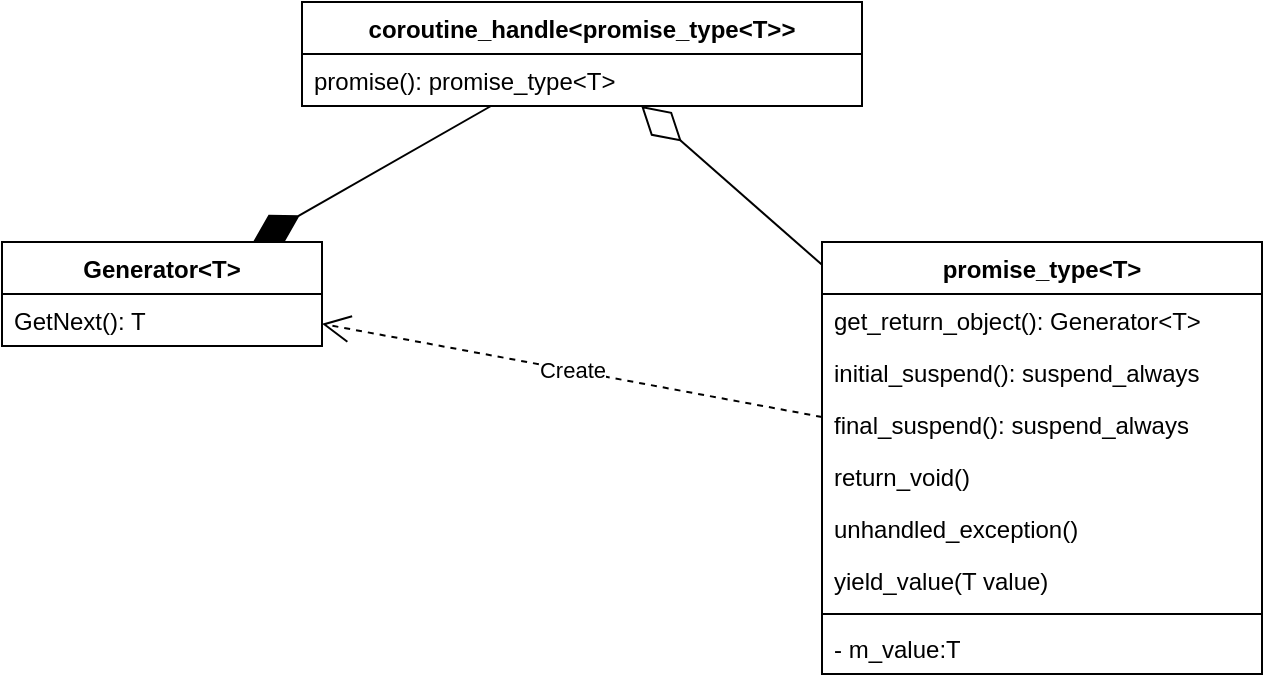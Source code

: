 <mxfile version="26.2.2">
  <diagram name="Page-1" id="fsbsg_U9sXaDe7JeezM7">
    <mxGraphModel dx="985" dy="580" grid="1" gridSize="10" guides="1" tooltips="1" connect="1" arrows="1" fold="1" page="1" pageScale="1" pageWidth="850" pageHeight="1100" math="0" shadow="0">
      <root>
        <mxCell id="0" />
        <mxCell id="1" parent="0" />
        <mxCell id="-YdKYwR0ujbfBtD2pVS5-1" value="Generator&amp;lt;T&amp;gt;" style="swimlane;fontStyle=1;align=center;verticalAlign=top;childLayout=stackLayout;horizontal=1;startSize=26;horizontalStack=0;resizeParent=1;resizeParentMax=0;resizeLast=0;collapsible=1;marginBottom=0;whiteSpace=wrap;html=1;" vertex="1" parent="1">
          <mxGeometry x="70" y="280" width="160" height="52" as="geometry" />
        </mxCell>
        <mxCell id="-YdKYwR0ujbfBtD2pVS5-9" value="GetNext(): T" style="text;strokeColor=none;fillColor=none;align=left;verticalAlign=top;spacingLeft=4;spacingRight=4;overflow=hidden;rotatable=0;points=[[0,0.5],[1,0.5]];portConstraint=eastwest;whiteSpace=wrap;html=1;" vertex="1" parent="-YdKYwR0ujbfBtD2pVS5-1">
          <mxGeometry y="26" width="160" height="26" as="geometry" />
        </mxCell>
        <mxCell id="-YdKYwR0ujbfBtD2pVS5-5" value="promise_type&amp;lt;T&amp;gt;" style="swimlane;fontStyle=1;align=center;verticalAlign=top;childLayout=stackLayout;horizontal=1;startSize=26;horizontalStack=0;resizeParent=1;resizeParentMax=0;resizeLast=0;collapsible=1;marginBottom=0;whiteSpace=wrap;html=1;" vertex="1" parent="1">
          <mxGeometry x="480" y="280" width="220" height="216" as="geometry" />
        </mxCell>
        <mxCell id="-YdKYwR0ujbfBtD2pVS5-6" value="get_return_object(): Generator&amp;lt;T&amp;gt;" style="text;strokeColor=none;fillColor=none;align=left;verticalAlign=top;spacingLeft=4;spacingRight=4;overflow=hidden;rotatable=0;points=[[0,0.5],[1,0.5]];portConstraint=eastwest;whiteSpace=wrap;html=1;" vertex="1" parent="-YdKYwR0ujbfBtD2pVS5-5">
          <mxGeometry y="26" width="220" height="26" as="geometry" />
        </mxCell>
        <mxCell id="-YdKYwR0ujbfBtD2pVS5-18" value="initial_suspend(): suspend_always" style="text;strokeColor=none;fillColor=none;align=left;verticalAlign=top;spacingLeft=4;spacingRight=4;overflow=hidden;rotatable=0;points=[[0,0.5],[1,0.5]];portConstraint=eastwest;whiteSpace=wrap;html=1;" vertex="1" parent="-YdKYwR0ujbfBtD2pVS5-5">
          <mxGeometry y="52" width="220" height="26" as="geometry" />
        </mxCell>
        <mxCell id="-YdKYwR0ujbfBtD2pVS5-19" value="final_suspend(): suspend_always" style="text;strokeColor=none;fillColor=none;align=left;verticalAlign=top;spacingLeft=4;spacingRight=4;overflow=hidden;rotatable=0;points=[[0,0.5],[1,0.5]];portConstraint=eastwest;whiteSpace=wrap;html=1;" vertex="1" parent="-YdKYwR0ujbfBtD2pVS5-5">
          <mxGeometry y="78" width="220" height="26" as="geometry" />
        </mxCell>
        <mxCell id="-YdKYwR0ujbfBtD2pVS5-20" value="return_void()" style="text;strokeColor=none;fillColor=none;align=left;verticalAlign=top;spacingLeft=4;spacingRight=4;overflow=hidden;rotatable=0;points=[[0,0.5],[1,0.5]];portConstraint=eastwest;whiteSpace=wrap;html=1;" vertex="1" parent="-YdKYwR0ujbfBtD2pVS5-5">
          <mxGeometry y="104" width="220" height="26" as="geometry" />
        </mxCell>
        <mxCell id="-YdKYwR0ujbfBtD2pVS5-21" value="unhandled_exception()" style="text;strokeColor=none;fillColor=none;align=left;verticalAlign=top;spacingLeft=4;spacingRight=4;overflow=hidden;rotatable=0;points=[[0,0.5],[1,0.5]];portConstraint=eastwest;whiteSpace=wrap;html=1;" vertex="1" parent="-YdKYwR0ujbfBtD2pVS5-5">
          <mxGeometry y="130" width="220" height="26" as="geometry" />
        </mxCell>
        <mxCell id="-YdKYwR0ujbfBtD2pVS5-22" value="yield_value(T value)" style="text;strokeColor=none;fillColor=none;align=left;verticalAlign=top;spacingLeft=4;spacingRight=4;overflow=hidden;rotatable=0;points=[[0,0.5],[1,0.5]];portConstraint=eastwest;whiteSpace=wrap;html=1;" vertex="1" parent="-YdKYwR0ujbfBtD2pVS5-5">
          <mxGeometry y="156" width="220" height="26" as="geometry" />
        </mxCell>
        <mxCell id="-YdKYwR0ujbfBtD2pVS5-7" value="" style="line;strokeWidth=1;fillColor=none;align=left;verticalAlign=middle;spacingTop=-1;spacingLeft=3;spacingRight=3;rotatable=0;labelPosition=right;points=[];portConstraint=eastwest;strokeColor=inherit;" vertex="1" parent="-YdKYwR0ujbfBtD2pVS5-5">
          <mxGeometry y="182" width="220" height="8" as="geometry" />
        </mxCell>
        <mxCell id="-YdKYwR0ujbfBtD2pVS5-8" value="- m_value:T" style="text;strokeColor=none;fillColor=none;align=left;verticalAlign=top;spacingLeft=4;spacingRight=4;overflow=hidden;rotatable=0;points=[[0,0.5],[1,0.5]];portConstraint=eastwest;whiteSpace=wrap;html=1;" vertex="1" parent="-YdKYwR0ujbfBtD2pVS5-5">
          <mxGeometry y="190" width="220" height="26" as="geometry" />
        </mxCell>
        <mxCell id="-YdKYwR0ujbfBtD2pVS5-10" value="coroutine_handle&amp;lt;promise_type&amp;lt;T&amp;gt;&amp;gt;" style="swimlane;fontStyle=1;align=center;verticalAlign=top;childLayout=stackLayout;horizontal=1;startSize=26;horizontalStack=0;resizeParent=1;resizeParentMax=0;resizeLast=0;collapsible=1;marginBottom=0;whiteSpace=wrap;html=1;" vertex="1" parent="1">
          <mxGeometry x="220" y="160" width="280" height="52" as="geometry" />
        </mxCell>
        <mxCell id="-YdKYwR0ujbfBtD2pVS5-16" value="promise(): promise_type&amp;lt;T&amp;gt;" style="text;strokeColor=none;fillColor=none;align=left;verticalAlign=top;spacingLeft=4;spacingRight=4;overflow=hidden;rotatable=0;points=[[0,0.5],[1,0.5]];portConstraint=eastwest;whiteSpace=wrap;html=1;" vertex="1" parent="-YdKYwR0ujbfBtD2pVS5-10">
          <mxGeometry y="26" width="280" height="26" as="geometry" />
        </mxCell>
        <mxCell id="-YdKYwR0ujbfBtD2pVS5-14" value="" style="endArrow=diamondThin;endFill=1;endSize=24;html=1;rounded=0;" edge="1" parent="1" source="-YdKYwR0ujbfBtD2pVS5-10" target="-YdKYwR0ujbfBtD2pVS5-1">
          <mxGeometry width="160" relative="1" as="geometry">
            <mxPoint x="170" y="420" as="sourcePoint" />
            <mxPoint x="330" y="420" as="targetPoint" />
          </mxGeometry>
        </mxCell>
        <mxCell id="-YdKYwR0ujbfBtD2pVS5-15" value="" style="endArrow=diamondThin;endFill=0;endSize=24;html=1;rounded=0;" edge="1" parent="1" source="-YdKYwR0ujbfBtD2pVS5-5" target="-YdKYwR0ujbfBtD2pVS5-10">
          <mxGeometry width="160" relative="1" as="geometry">
            <mxPoint x="360" y="430" as="sourcePoint" />
            <mxPoint x="520" y="430" as="targetPoint" />
          </mxGeometry>
        </mxCell>
        <mxCell id="-YdKYwR0ujbfBtD2pVS5-17" value="Create" style="endArrow=open;endSize=12;dashed=1;html=1;rounded=0;" edge="1" parent="1" source="-YdKYwR0ujbfBtD2pVS5-5" target="-YdKYwR0ujbfBtD2pVS5-1">
          <mxGeometry width="160" relative="1" as="geometry">
            <mxPoint x="290" y="440" as="sourcePoint" />
            <mxPoint x="450" y="440" as="targetPoint" />
          </mxGeometry>
        </mxCell>
      </root>
    </mxGraphModel>
  </diagram>
</mxfile>
